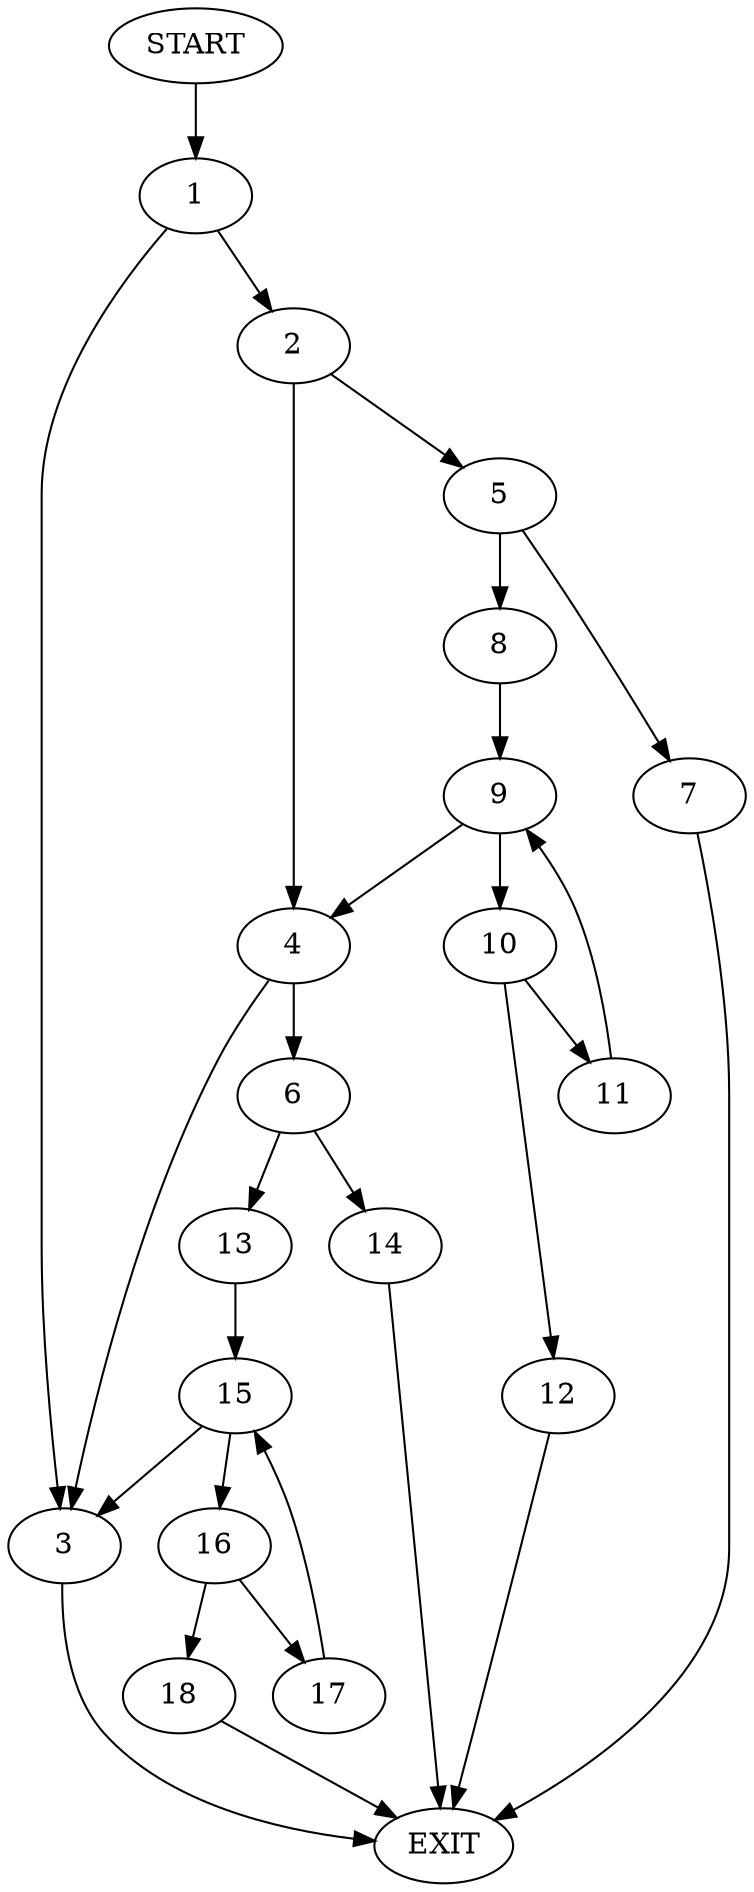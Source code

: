digraph {
0 [label="START"]
19 [label="EXIT"]
0 -> 1
1 -> 2
1 -> 3
2 -> 4
2 -> 5
3 -> 19
4 -> 3
4 -> 6
5 -> 7
5 -> 8
8 -> 9
7 -> 19
9 -> 10
9 -> 4
10 -> 11
10 -> 12
12 -> 19
11 -> 9
6 -> 13
6 -> 14
14 -> 19
13 -> 15
15 -> 16
15 -> 3
16 -> 17
16 -> 18
18 -> 19
17 -> 15
}
